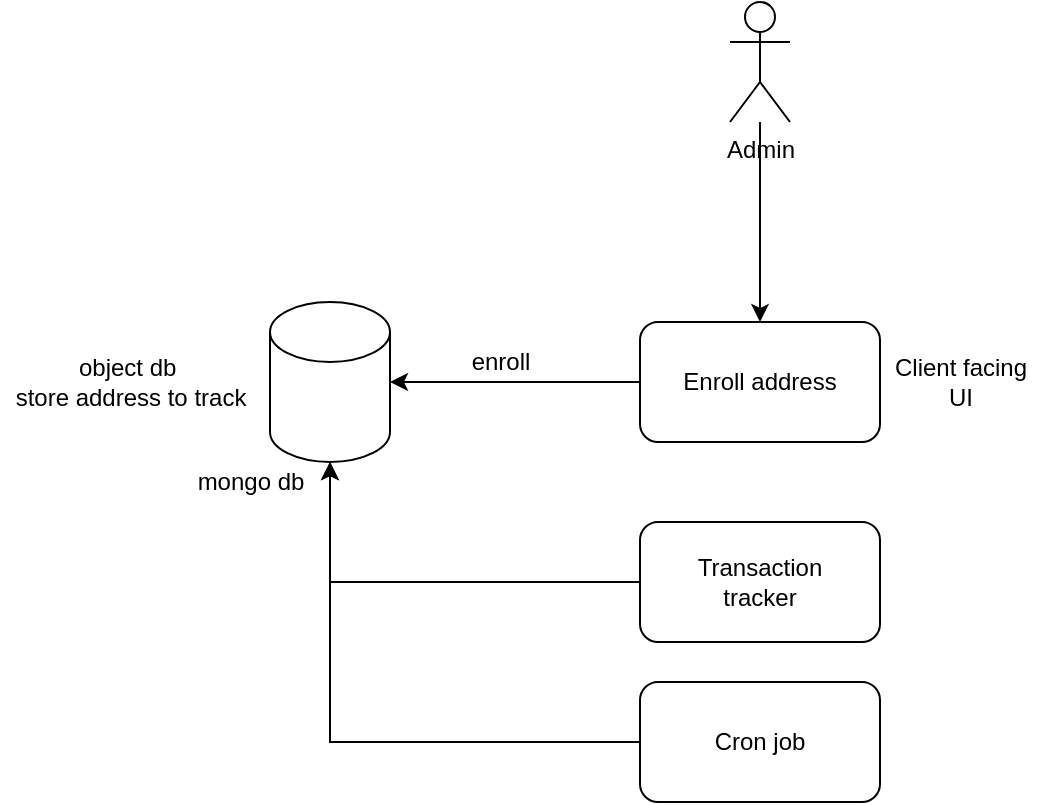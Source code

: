 <mxfile version="13.7.3" type="device"><diagram id="5ILZgKKMap8zSUym5tB_" name="Page-1"><mxGraphModel dx="1505" dy="1553" grid="1" gridSize="10" guides="1" tooltips="1" connect="1" arrows="1" fold="1" page="1" pageScale="1" pageWidth="827" pageHeight="1169" math="0" shadow="0"><root><mxCell id="0"/><mxCell id="1" parent="0"/><mxCell id="BTDTXGVHM1hudD9azxCx-1" value="" style="shape=cylinder3;whiteSpace=wrap;html=1;boundedLbl=1;backgroundOutline=1;size=15;" vertex="1" parent="1"><mxGeometry x="95" y="110" width="60" height="80" as="geometry"/></mxCell><mxCell id="BTDTXGVHM1hudD9azxCx-2" value="object db&amp;nbsp;&lt;br&gt;store address to track" style="text;html=1;align=center;verticalAlign=middle;resizable=0;points=[];autosize=1;" vertex="1" parent="1"><mxGeometry x="-40" y="135" width="130" height="30" as="geometry"/></mxCell><mxCell id="BTDTXGVHM1hudD9azxCx-6" style="edgeStyle=orthogonalEdgeStyle;rounded=0;orthogonalLoop=1;jettySize=auto;html=1;entryX=1;entryY=0.5;entryDx=0;entryDy=0;entryPerimeter=0;" edge="1" parent="1" source="BTDTXGVHM1hudD9azxCx-3" target="BTDTXGVHM1hudD9azxCx-1"><mxGeometry relative="1" as="geometry"/></mxCell><mxCell id="BTDTXGVHM1hudD9azxCx-3" value="Enroll address" style="rounded=1;whiteSpace=wrap;html=1;" vertex="1" parent="1"><mxGeometry x="280" y="120" width="120" height="60" as="geometry"/></mxCell><mxCell id="BTDTXGVHM1hudD9azxCx-5" style="edgeStyle=orthogonalEdgeStyle;rounded=0;orthogonalLoop=1;jettySize=auto;html=1;" edge="1" parent="1" source="BTDTXGVHM1hudD9azxCx-4" target="BTDTXGVHM1hudD9azxCx-3"><mxGeometry relative="1" as="geometry"/></mxCell><mxCell id="BTDTXGVHM1hudD9azxCx-4" value="Admin" style="shape=umlActor;verticalLabelPosition=bottom;verticalAlign=top;html=1;outlineConnect=0;" vertex="1" parent="1"><mxGeometry x="325" y="-40" width="30" height="60" as="geometry"/></mxCell><mxCell id="BTDTXGVHM1hudD9azxCx-7" value="mongo db" style="text;html=1;align=center;verticalAlign=middle;resizable=0;points=[];autosize=1;" vertex="1" parent="1"><mxGeometry x="50" y="190" width="70" height="20" as="geometry"/></mxCell><mxCell id="BTDTXGVHM1hudD9azxCx-8" value="enroll" style="text;html=1;align=center;verticalAlign=middle;resizable=0;points=[];autosize=1;" vertex="1" parent="1"><mxGeometry x="190" y="130" width="40" height="20" as="geometry"/></mxCell><mxCell id="BTDTXGVHM1hudD9azxCx-9" value="Client facing&lt;br&gt;UI" style="text;html=1;align=center;verticalAlign=middle;resizable=0;points=[];autosize=1;" vertex="1" parent="1"><mxGeometry x="400" y="135" width="80" height="30" as="geometry"/></mxCell><mxCell id="BTDTXGVHM1hudD9azxCx-12" style="edgeStyle=orthogonalEdgeStyle;rounded=0;orthogonalLoop=1;jettySize=auto;html=1;" edge="1" parent="1" source="BTDTXGVHM1hudD9azxCx-10" target="BTDTXGVHM1hudD9azxCx-1"><mxGeometry relative="1" as="geometry"/></mxCell><mxCell id="BTDTXGVHM1hudD9azxCx-10" value="Transaction&lt;br&gt;tracker" style="rounded=1;whiteSpace=wrap;html=1;" vertex="1" parent="1"><mxGeometry x="280" y="220" width="120" height="60" as="geometry"/></mxCell><mxCell id="BTDTXGVHM1hudD9azxCx-13" style="edgeStyle=orthogonalEdgeStyle;rounded=0;orthogonalLoop=1;jettySize=auto;html=1;" edge="1" parent="1" source="BTDTXGVHM1hudD9azxCx-11" target="BTDTXGVHM1hudD9azxCx-1"><mxGeometry relative="1" as="geometry"/></mxCell><mxCell id="BTDTXGVHM1hudD9azxCx-11" value="Cron job" style="rounded=1;whiteSpace=wrap;html=1;" vertex="1" parent="1"><mxGeometry x="280" y="300" width="120" height="60" as="geometry"/></mxCell></root></mxGraphModel></diagram></mxfile>